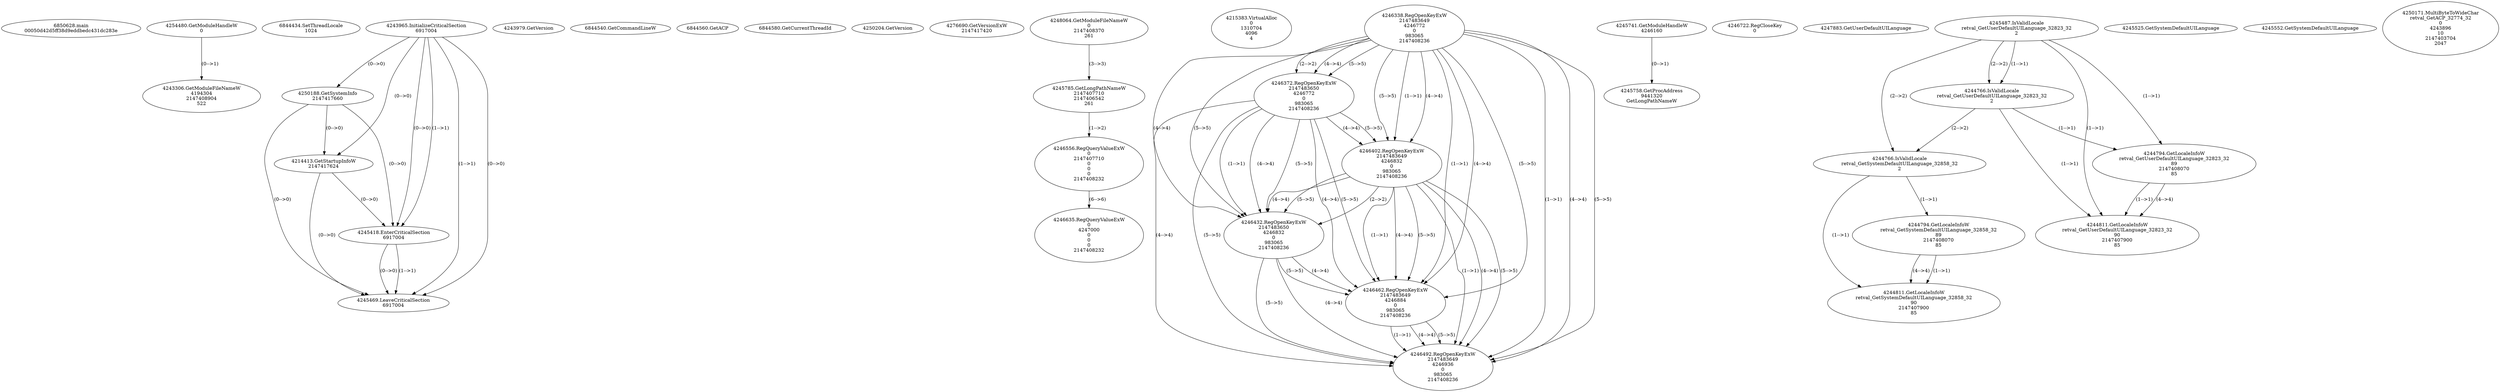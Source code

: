// Global SCDG with merge call
digraph {
	0 [label="6850628.main
00050d42d5ff38d9eddbedc431dc283e"]
	1 [label="4254480.GetModuleHandleW
0"]
	2 [label="6844434.SetThreadLocale
1024"]
	3 [label="4243965.InitializeCriticalSection
6917004"]
	4 [label="4243979.GetVersion
"]
	5 [label="4250188.GetSystemInfo
2147417660"]
	3 -> 5 [label="(0-->0)"]
	6 [label="6844540.GetCommandLineW
"]
	7 [label="4214413.GetStartupInfoW
2147417624"]
	3 -> 7 [label="(0-->0)"]
	5 -> 7 [label="(0-->0)"]
	8 [label="6844560.GetACP
"]
	9 [label="6844580.GetCurrentThreadId
"]
	10 [label="4250204.GetVersion
"]
	11 [label="4276690.GetVersionExW
2147417420"]
	12 [label="4243306.GetModuleFileNameW
4194304
2147408904
522"]
	1 -> 12 [label="(0-->1)"]
	13 [label="4248064.GetModuleFileNameW
0
2147408370
261"]
	14 [label="4215383.VirtualAlloc
0
1310704
4096
4"]
	15 [label="4246338.RegOpenKeyExW
2147483649
4246772
0
983065
2147408236"]
	16 [label="4246372.RegOpenKeyExW
2147483650
4246772
0
983065
2147408236"]
	15 -> 16 [label="(2-->2)"]
	15 -> 16 [label="(4-->4)"]
	15 -> 16 [label="(5-->5)"]
	17 [label="4246402.RegOpenKeyExW
2147483649
4246832
0
983065
2147408236"]
	15 -> 17 [label="(1-->1)"]
	15 -> 17 [label="(4-->4)"]
	16 -> 17 [label="(4-->4)"]
	15 -> 17 [label="(5-->5)"]
	16 -> 17 [label="(5-->5)"]
	18 [label="4246432.RegOpenKeyExW
2147483650
4246832
0
983065
2147408236"]
	16 -> 18 [label="(1-->1)"]
	17 -> 18 [label="(2-->2)"]
	15 -> 18 [label="(4-->4)"]
	16 -> 18 [label="(4-->4)"]
	17 -> 18 [label="(4-->4)"]
	15 -> 18 [label="(5-->5)"]
	16 -> 18 [label="(5-->5)"]
	17 -> 18 [label="(5-->5)"]
	19 [label="4245741.GetModuleHandleW
4246160"]
	20 [label="4245758.GetProcAddress
9441320
GetLongPathNameW"]
	19 -> 20 [label="(0-->1)"]
	21 [label="4245785.GetLongPathNameW
2147407710
2147406542
261"]
	13 -> 21 [label="(3-->3)"]
	22 [label="4246556.RegQueryValueExW
0
2147407710
0
0
0
2147408232"]
	21 -> 22 [label="(1-->2)"]
	23 [label="4246635.RegQueryValueExW
0
4247000
0
0
0
2147408232"]
	22 -> 23 [label="(6-->6)"]
	24 [label="4246722.RegCloseKey
0"]
	25 [label="4247883.GetUserDefaultUILanguage
"]
	26 [label="4245418.EnterCriticalSection
6917004"]
	3 -> 26 [label="(1-->1)"]
	3 -> 26 [label="(0-->0)"]
	5 -> 26 [label="(0-->0)"]
	7 -> 26 [label="(0-->0)"]
	27 [label="4246462.RegOpenKeyExW
2147483649
4246884
0
983065
2147408236"]
	15 -> 27 [label="(1-->1)"]
	17 -> 27 [label="(1-->1)"]
	15 -> 27 [label="(4-->4)"]
	16 -> 27 [label="(4-->4)"]
	17 -> 27 [label="(4-->4)"]
	18 -> 27 [label="(4-->4)"]
	15 -> 27 [label="(5-->5)"]
	16 -> 27 [label="(5-->5)"]
	17 -> 27 [label="(5-->5)"]
	18 -> 27 [label="(5-->5)"]
	28 [label="4246492.RegOpenKeyExW
2147483649
4246936
0
983065
2147408236"]
	15 -> 28 [label="(1-->1)"]
	17 -> 28 [label="(1-->1)"]
	27 -> 28 [label="(1-->1)"]
	15 -> 28 [label="(4-->4)"]
	16 -> 28 [label="(4-->4)"]
	17 -> 28 [label="(4-->4)"]
	18 -> 28 [label="(4-->4)"]
	27 -> 28 [label="(4-->4)"]
	15 -> 28 [label="(5-->5)"]
	16 -> 28 [label="(5-->5)"]
	17 -> 28 [label="(5-->5)"]
	18 -> 28 [label="(5-->5)"]
	27 -> 28 [label="(5-->5)"]
	29 [label="4245469.LeaveCriticalSection
6917004"]
	3 -> 29 [label="(1-->1)"]
	26 -> 29 [label="(1-->1)"]
	3 -> 29 [label="(0-->0)"]
	5 -> 29 [label="(0-->0)"]
	7 -> 29 [label="(0-->0)"]
	26 -> 29 [label="(0-->0)"]
	30 [label="4245487.IsValidLocale
retval_GetUserDefaultUILanguage_32823_32
2"]
	31 [label="4244766.IsValidLocale
retval_GetUserDefaultUILanguage_32823_32
2"]
	30 -> 31 [label="(1-->1)"]
	30 -> 31 [label="(2-->2)"]
	32 [label="4245525.GetSystemDefaultUILanguage
"]
	33 [label="4245552.GetSystemDefaultUILanguage
"]
	34 [label="4244766.IsValidLocale
retval_GetSystemDefaultUILanguage_32858_32
2"]
	30 -> 34 [label="(2-->2)"]
	31 -> 34 [label="(2-->2)"]
	35 [label="4244794.GetLocaleInfoW
retval_GetSystemDefaultUILanguage_32858_32
89
2147408070
85"]
	34 -> 35 [label="(1-->1)"]
	36 [label="4244811.GetLocaleInfoW
retval_GetSystemDefaultUILanguage_32858_32
90
2147407900
85"]
	34 -> 36 [label="(1-->1)"]
	35 -> 36 [label="(1-->1)"]
	35 -> 36 [label="(4-->4)"]
	37 [label="4244794.GetLocaleInfoW
retval_GetUserDefaultUILanguage_32823_32
89
2147408070
85"]
	30 -> 37 [label="(1-->1)"]
	31 -> 37 [label="(1-->1)"]
	38 [label="4244811.GetLocaleInfoW
retval_GetUserDefaultUILanguage_32823_32
90
2147407900
85"]
	30 -> 38 [label="(1-->1)"]
	31 -> 38 [label="(1-->1)"]
	37 -> 38 [label="(1-->1)"]
	37 -> 38 [label="(4-->4)"]
	39 [label="4250171.MultiByteToWideChar
retval_GetACP_32774_32
0
4243896
10
2147403704
2047"]
}
